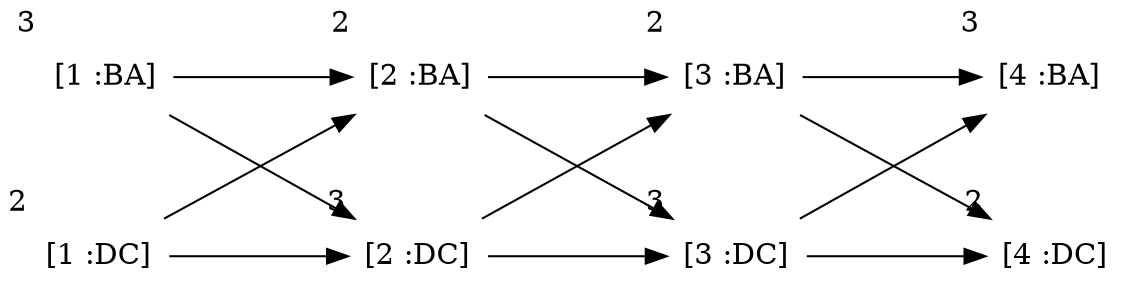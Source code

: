 digraph g {
        ranksep=0.7;
        nodesep=1.2;
	node [shape=plaintext];

        "[1 :BA]" [xlabel="3"];
        "[1 :DC]" [xlabel="2"];
        
	"[1 :BA]" -> "[2 :BA]" ;
	"[1 :DC]" -> "[2 :DC]" ;
	"[1 :BA]" -> "[2 :DC]" ;
 	"[1 :DC]" -> "[2 :BA]" ;

        "[2 :BA]" [xlabel="2"];
        "[2 :DC]" [xlabel="3"];

        "[2 :BA]" -> "[3 :BA]";  
	"[2 :DC]" -> "[3 :DC]";
	"[2 :BA]" -> "[3 :DC]";
 	"[2 :DC]" -> "[3 :BA]"

        "[3 :BA]" [xlabel="2"];
        "[3 :DC]" [xlabel="3"];

        "[3 :BA]" -> "[4 :BA]";
	"[3 :DC]" -> "[4 :DC]";
	"[3 :BA]" -> "[4 :DC]";
 	"[3 :DC]" -> "[4 :BA]";

        "[4 :BA]" [xlabel="3"];
        "[4 :DC]" [xlabel="2"];


	{ rank=same; "[1 :BA]" "[2 :BA]" "[3 :BA]" "[4 :BA]" }
        { rank=same; "[1 :DC]" "[2 :DC]" "[3 :DC]" "[4 :DC]" } 
}
